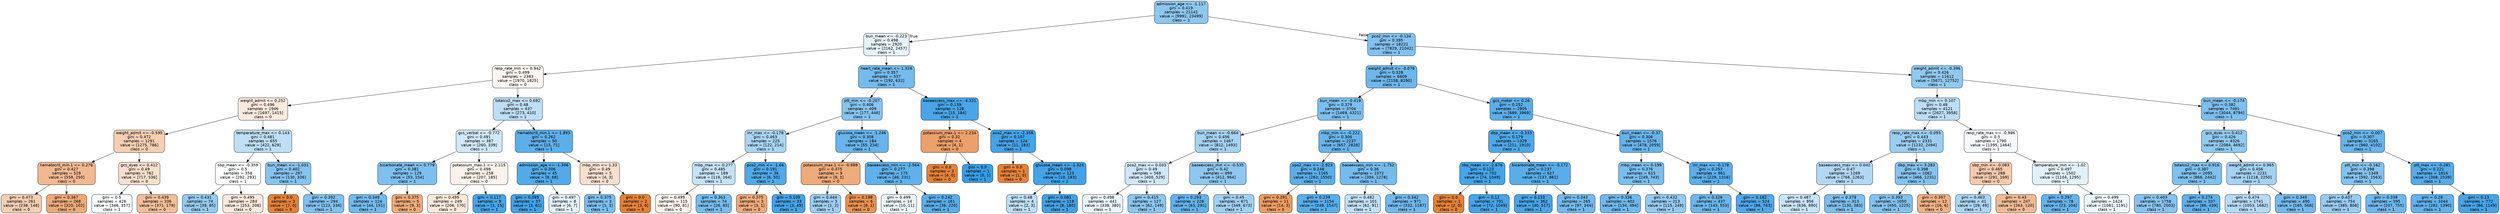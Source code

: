 digraph Tree {
node [shape=box, style="filled, rounded", color="black", fontname="helvetica"] ;
edge [fontname="helvetica"] ;
0 [label="admission_age <= -1.117\ngini = 0.419\nsamples = 21141\nvalue = [9991, 23499]\nclass = 1", fillcolor="#8dc7f0"] ;
1 [label="bun_mean <= -0.223\ngini = 0.498\nsamples = 2920\nvalue = [2162, 2457]\nclass = 1", fillcolor="#e7f3fc"] ;
0 -> 1 [labeldistance=2.5, labelangle=45, headlabel="True"] ;
2 [label="resp_rate_min <= 0.942\ngini = 0.499\nsamples = 2383\nvalue = [1970, 1825]\nclass = 0", fillcolor="#fdf6f0"] ;
1 -> 2 ;
3 [label="weight_admit <= 0.252\ngini = 0.496\nsamples = 1946\nvalue = [1697, 1415]\nclass = 0", fillcolor="#fbeade"] ;
2 -> 3 ;
4 [label="weight_admit <= -0.595\ngini = 0.472\nsamples = 1291\nvalue = [1275, 786]\nclass = 0", fillcolor="#f5cfb3"] ;
3 -> 4 ;
5 [label="hematocrit_min.1 <= 0.278\ngini = 0.427\nsamples = 529\nvalue = [558, 250]\nclass = 0", fillcolor="#f1b992"] ;
4 -> 5 ;
6 [label="gini = 0.473\nsamples = 261\nvalue = [238, 148]\nclass = 0", fillcolor="#f5cfb4"] ;
5 -> 6 ;
7 [label="gini = 0.367\nsamples = 268\nvalue = [320, 102]\nclass = 0", fillcolor="#eda978"] ;
5 -> 7 ;
8 [label="gcs_eyes <= 0.412\ngini = 0.49\nsamples = 762\nvalue = [717, 536]\nclass = 0", fillcolor="#f8dfcd"] ;
4 -> 8 ;
9 [label="gini = 0.5\nsamples = 426\nvalue = [346, 357]\nclass = 1", fillcolor="#f9fcfe"] ;
8 -> 9 ;
10 [label="gini = 0.439\nsamples = 336\nvalue = [371, 179]\nclass = 0", fillcolor="#f2be99"] ;
8 -> 10 ;
11 [label="temperature_max <= 0.143\ngini = 0.481\nsamples = 655\nvalue = [422, 629]\nclass = 1", fillcolor="#bedff6"] ;
3 -> 11 ;
12 [label="sbp_mean <= -0.359\ngini = 0.5\nsamples = 358\nvalue = [292, 293]\nclass = 1", fillcolor="#feffff"] ;
11 -> 12 ;
13 [label="gini = 0.431\nsamples = 74\nvalue = [39, 85]\nclass = 1", fillcolor="#94caf1"] ;
12 -> 13 ;
14 [label="gini = 0.495\nsamples = 284\nvalue = [253, 208]\nclass = 0", fillcolor="#fae9dc"] ;
12 -> 14 ;
15 [label="bun_mean <= -1.031\ngini = 0.402\nsamples = 297\nvalue = [130, 336]\nclass = 1", fillcolor="#86c3ef"] ;
11 -> 15 ;
16 [label="gini = 0.0\nsamples = 3\nvalue = [7, 0]\nclass = 0", fillcolor="#e58139"] ;
15 -> 16 ;
17 [label="gini = 0.392\nsamples = 294\nvalue = [123, 336]\nclass = 1", fillcolor="#81c1ef"] ;
15 -> 17 ;
18 [label="totalco2_max <= 0.692\ngini = 0.48\nsamples = 437\nvalue = [273, 410]\nclass = 1", fillcolor="#bddef6"] ;
2 -> 18 ;
19 [label="gcs_verbal <= -0.772\ngini = 0.491\nsamples = 387\nvalue = [260, 339]\nclass = 1", fillcolor="#d1e8f9"] ;
18 -> 19 ;
20 [label="bicarbonate_mean <= 0.779\ngini = 0.381\nsamples = 129\nvalue = [53, 154]\nclass = 1", fillcolor="#7dbfee"] ;
19 -> 20 ;
21 [label="gini = 0.349\nsamples = 124\nvalue = [44, 151]\nclass = 1", fillcolor="#73baed"] ;
20 -> 21 ;
22 [label="gini = 0.375\nsamples = 5\nvalue = [9, 3]\nclass = 0", fillcolor="#eeab7b"] ;
20 -> 22 ;
23 [label="potassium_max.1 <= 2.115\ngini = 0.498\nsamples = 258\nvalue = [207, 185]\nclass = 0", fillcolor="#fcf2ea"] ;
19 -> 23 ;
24 [label="gini = 0.495\nsamples = 249\nvalue = [206, 170]\nclass = 0", fillcolor="#fae9dc"] ;
23 -> 24 ;
25 [label="gini = 0.117\nsamples = 9\nvalue = [1, 15]\nclass = 1", fillcolor="#46a4e7"] ;
23 -> 25 ;
26 [label="hematocrit_min.1 <= 1.893\ngini = 0.262\nsamples = 50\nvalue = [13, 71]\nclass = 1", fillcolor="#5dafea"] ;
18 -> 26 ;
27 [label="admission_age <= -1.306\ngini = 0.206\nsamples = 45\nvalue = [9, 68]\nclass = 1", fillcolor="#53aae8"] ;
26 -> 27 ;
28 [label="gini = 0.089\nsamples = 37\nvalue = [3, 61]\nclass = 1", fillcolor="#43a2e6"] ;
27 -> 28 ;
29 [label="gini = 0.497\nsamples = 8\nvalue = [6, 7]\nclass = 1", fillcolor="#e3f1fb"] ;
27 -> 29 ;
30 [label="mbp_min <= 1.33\ngini = 0.49\nsamples = 5\nvalue = [4, 3]\nclass = 0", fillcolor="#f8e0ce"] ;
26 -> 30 ;
31 [label="gini = 0.375\nsamples = 3\nvalue = [1, 3]\nclass = 1", fillcolor="#7bbeee"] ;
30 -> 31 ;
32 [label="gini = 0.0\nsamples = 2\nvalue = [3, 0]\nclass = 0", fillcolor="#e58139"] ;
30 -> 32 ;
33 [label="heart_rate_mean <= 1.326\ngini = 0.357\nsamples = 537\nvalue = [192, 632]\nclass = 1", fillcolor="#75bbed"] ;
1 -> 33 ;
34 [label="ptt_min <= -0.207\ngini = 0.406\nsamples = 409\nvalue = [177, 448]\nclass = 1", fillcolor="#87c4ef"] ;
33 -> 34 ;
35 [label="inr_max <= -0.178\ngini = 0.463\nsamples = 225\nvalue = [122, 214]\nclass = 1", fillcolor="#aad5f4"] ;
34 -> 35 ;
36 [label="mbp_max <= 0.277\ngini = 0.485\nsamples = 189\nvalue = [116, 164]\nclass = 1", fillcolor="#c5e2f7"] ;
35 -> 36 ;
37 [label="gini = 0.499\nsamples = 115\nvalue = [90, 81]\nclass = 0", fillcolor="#fcf2eb"] ;
36 -> 37 ;
38 [label="gini = 0.363\nsamples = 74\nvalue = [26, 83]\nclass = 1", fillcolor="#77bced"] ;
36 -> 38 ;
39 [label="pco2_min <= -1.66\ngini = 0.191\nsamples = 36\nvalue = [6, 50]\nclass = 1", fillcolor="#51a9e8"] ;
35 -> 39 ;
40 [label="gini = 0.375\nsamples = 3\nvalue = [3, 1]\nclass = 0", fillcolor="#eeab7b"] ;
39 -> 40 ;
41 [label="gini = 0.109\nsamples = 33\nvalue = [3, 49]\nclass = 1", fillcolor="#45a3e7"] ;
39 -> 41 ;
42 [label="glucose_mean <= -1.246\ngini = 0.308\nsamples = 184\nvalue = [55, 234]\nclass = 1", fillcolor="#68b4eb"] ;
34 -> 42 ;
43 [label="potassium_max.1 <= -0.989\ngini = 0.375\nsamples = 9\nvalue = [9, 3]\nclass = 0", fillcolor="#eeab7b"] ;
42 -> 43 ;
44 [label="gini = 0.444\nsamples = 3\nvalue = [1, 2]\nclass = 1", fillcolor="#9ccef2"] ;
43 -> 44 ;
45 [label="gini = 0.198\nsamples = 6\nvalue = [8, 1]\nclass = 0", fillcolor="#e89152"] ;
43 -> 45 ;
46 [label="baseexcess_min <= -2.564\ngini = 0.277\nsamples = 175\nvalue = [46, 231]\nclass = 1", fillcolor="#60b1ea"] ;
42 -> 46 ;
47 [label="gini = 0.499\nsamples = 14\nvalue = [10, 11]\nclass = 1", fillcolor="#edf6fd"] ;
46 -> 47 ;
48 [label="gini = 0.242\nsamples = 161\nvalue = [36, 220]\nclass = 1", fillcolor="#59ade9"] ;
46 -> 48 ;
49 [label="baseexcess_max <= -4.331\ngini = 0.139\nsamples = 128\nvalue = [15, 184]\nclass = 1", fillcolor="#49a5e7"] ;
33 -> 49 ;
50 [label="potassium_max.1 <= 2.234\ngini = 0.32\nsamples = 4\nvalue = [4, 1]\nclass = 0", fillcolor="#eca06a"] ;
49 -> 50 ;
51 [label="gini = 0.0\nsamples = 3\nvalue = [4, 0]\nclass = 0", fillcolor="#e58139"] ;
50 -> 51 ;
52 [label="gini = 0.0\nsamples = 1\nvalue = [0, 1]\nclass = 1", fillcolor="#399de5"] ;
50 -> 52 ;
53 [label="pco2_max <= -2.358\ngini = 0.107\nsamples = 124\nvalue = [11, 183]\nclass = 1", fillcolor="#45a3e7"] ;
49 -> 53 ;
54 [label="gini = 0.0\nsamples = 1\nvalue = [1, 0]\nclass = 0", fillcolor="#e58139"] ;
53 -> 54 ;
55 [label="glucose_mean <= -1.324\ngini = 0.098\nsamples = 123\nvalue = [10, 183]\nclass = 1", fillcolor="#44a2e6"] ;
53 -> 55 ;
56 [label="gini = 0.48\nsamples = 4\nvalue = [2, 3]\nclass = 1", fillcolor="#bddef6"] ;
55 -> 56 ;
57 [label="gini = 0.081\nsamples = 119\nvalue = [8, 180]\nclass = 1", fillcolor="#42a1e6"] ;
55 -> 57 ;
58 [label="pco2_min <= -0.134\ngini = 0.395\nsamples = 18221\nvalue = [7829, 21042]\nclass = 1", fillcolor="#83c1ef"] ;
0 -> 58 [labeldistance=2.5, labelangle=-45, headlabel="False"] ;
59 [label="weight_admit <= -0.076\ngini = 0.328\nsamples = 6609\nvalue = [2158, 8290]\nclass = 1", fillcolor="#6db7ec"] ;
58 -> 59 ;
60 [label="bun_mean <= -0.419\ngini = 0.379\nsamples = 3704\nvalue = [1469, 4321]\nclass = 1", fillcolor="#7cbeee"] ;
59 -> 60 ;
61 [label="bun_mean <= -0.664\ngini = 0.456\nsamples = 1467\nvalue = [812, 1493]\nclass = 1", fillcolor="#a5d2f3"] ;
60 -> 61 ;
62 [label="pco2_max <= 0.033\ngini = 0.49\nsamples = 568\nvalue = [400, 529]\nclass = 1", fillcolor="#cfe7f9"] ;
61 -> 62 ;
63 [label="gini = 0.498\nsamples = 441\nvalue = [338, 380]\nclass = 1", fillcolor="#e9f4fc"] ;
62 -> 63 ;
64 [label="gini = 0.415\nsamples = 127\nvalue = [62, 149]\nclass = 1", fillcolor="#8bc6f0"] ;
62 -> 64 ;
65 [label="baseexcess_min <= -0.535\ngini = 0.42\nsamples = 899\nvalue = [412, 964]\nclass = 1", fillcolor="#8ec7f0"] ;
61 -> 65 ;
66 [label="gini = 0.293\nsamples = 228\nvalue = [63, 291]\nclass = 1", fillcolor="#64b2eb"] ;
65 -> 66 ;
67 [label="gini = 0.45\nsamples = 671\nvalue = [349, 673]\nclass = 1", fillcolor="#a0d0f2"] ;
65 -> 67 ;
68 [label="mbp_min <= -0.222\ngini = 0.306\nsamples = 2237\nvalue = [657, 2828]\nclass = 1", fillcolor="#67b4eb"] ;
60 -> 68 ;
69 [label="spo2_max <= -2.923\ngini = 0.248\nsamples = 1165\nvalue = [263, 1550]\nclass = 1", fillcolor="#5baee9"] ;
68 -> 69 ;
70 [label="gini = 0.291\nsamples = 11\nvalue = [14, 3]\nclass = 0", fillcolor="#eb9c63"] ;
69 -> 70 ;
71 [label="gini = 0.239\nsamples = 1154\nvalue = [249, 1547]\nclass = 1", fillcolor="#59ade9"] ;
69 -> 71 ;
72 [label="baseexcess_min <= -1.752\ngini = 0.36\nsamples = 1072\nvalue = [394, 1278]\nclass = 1", fillcolor="#76bbed"] ;
68 -> 72 ;
73 [label="gini = 0.482\nsamples = 101\nvalue = [62, 91]\nclass = 1", fillcolor="#c0e0f7"] ;
72 -> 73 ;
74 [label="gini = 0.342\nsamples = 971\nvalue = [332, 1187]\nclass = 1", fillcolor="#70b8ec"] ;
72 -> 74 ;
75 [label="gcs_motor <= 0.26\ngini = 0.252\nsamples = 2905\nvalue = [689, 3969]\nclass = 1", fillcolor="#5baeea"] ;
59 -> 75 ;
76 [label="dbp_mean <= -0.333\ngini = 0.179\nsamples = 1329\nvalue = [211, 1910]\nclass = 1", fillcolor="#4fa8e8"] ;
75 -> 76 ;
77 [label="sbp_mean <= -2.676\ngini = 0.123\nsamples = 702\nvalue = [74, 1049]\nclass = 1", fillcolor="#47a4e7"] ;
76 -> 77 ;
78 [label="gini = 0.0\nsamples = 1\nvalue = [2, 0]\nclass = 0", fillcolor="#e58139"] ;
77 -> 78 ;
79 [label="gini = 0.12\nsamples = 701\nvalue = [72, 1049]\nclass = 1", fillcolor="#47a4e7"] ;
77 -> 79 ;
80 [label="bicarbonate_mean <= -0.172\ngini = 0.237\nsamples = 627\nvalue = [137, 861]\nclass = 1", fillcolor="#59ade9"] ;
76 -> 80 ;
81 [label="gini = 0.133\nsamples = 362\nvalue = [40, 517]\nclass = 1", fillcolor="#48a5e7"] ;
80 -> 81 ;
82 [label="gini = 0.343\nsamples = 265\nvalue = [97, 344]\nclass = 1", fillcolor="#71b9ec"] ;
80 -> 82 ;
83 [label="bun_mean <= -0.37\ngini = 0.306\nsamples = 1576\nvalue = [478, 2059]\nclass = 1", fillcolor="#67b4eb"] ;
75 -> 83 ;
84 [label="mbp_mean <= 0.199\ngini = 0.376\nsamples = 615\nvalue = [249, 743]\nclass = 1", fillcolor="#7bbeee"] ;
83 -> 84 ;
85 [label="gini = 0.336\nsamples = 402\nvalue = [134, 494]\nclass = 1", fillcolor="#6fb8ec"] ;
84 -> 85 ;
86 [label="gini = 0.432\nsamples = 213\nvalue = [115, 249]\nclass = 1", fillcolor="#94caf1"] ;
84 -> 86 ;
87 [label="inr_max <= -0.178\ngini = 0.253\nsamples = 961\nvalue = [229, 1316]\nclass = 1", fillcolor="#5baeea"] ;
83 -> 87 ;
88 [label="gini = 0.326\nsamples = 437\nvalue = [143, 553]\nclass = 1", fillcolor="#6cb6ec"] ;
87 -> 88 ;
89 [label="gini = 0.182\nsamples = 524\nvalue = [86, 763]\nclass = 1", fillcolor="#4fa8e8"] ;
87 -> 89 ;
90 [label="weight_admit <= -0.396\ngini = 0.426\nsamples = 11612\nvalue = [5671, 12752]\nclass = 1", fillcolor="#91c9f1"] ;
58 -> 90 ;
91 [label="mbp_min <= 0.107\ngini = 0.48\nsamples = 4121\nvalue = [2627, 3958]\nclass = 1", fillcolor="#bcdef6"] ;
90 -> 91 ;
92 [label="resp_rate_max <= -0.093\ngini = 0.443\nsamples = 2331\nvalue = [1232, 2494]\nclass = 1", fillcolor="#9bcdf2"] ;
91 -> 92 ;
93 [label="baseexcess_max <= 0.042\ngini = 0.47\nsamples = 1269\nvalue = [766, 1263]\nclass = 1", fillcolor="#b1d8f5"] ;
92 -> 93 ;
94 [label="gini = 0.487\nsamples = 956\nvalue = [636, 880]\nclass = 1", fillcolor="#c8e4f8"] ;
93 -> 94 ;
95 [label="gini = 0.378\nsamples = 313\nvalue = [130, 383]\nclass = 1", fillcolor="#7cbeee"] ;
93 -> 95 ;
96 [label="dbp_max <= 3.283\ngini = 0.398\nsamples = 1062\nvalue = [466, 1231]\nclass = 1", fillcolor="#84c2ef"] ;
92 -> 96 ;
97 [label="gini = 0.393\nsamples = 1050\nvalue = [450, 1225]\nclass = 1", fillcolor="#82c1ef"] ;
96 -> 97 ;
98 [label="gini = 0.397\nsamples = 12\nvalue = [16, 6]\nclass = 0", fillcolor="#efb083"] ;
96 -> 98 ;
99 [label="resp_rate_max <= -0.986\ngini = 0.5\nsamples = 1790\nvalue = [1395, 1464]\nclass = 1", fillcolor="#f6fafe"] ;
91 -> 99 ;
100 [label="sbp_min <= -0.083\ngini = 0.465\nsamples = 288\nvalue = [291, 169]\nclass = 0", fillcolor="#f4caac"] ;
99 -> 100 ;
101 [label="gini = 0.463\nsamples = 41\nvalue = [28, 49]\nclass = 1", fillcolor="#aad5f4"] ;
100 -> 101 ;
102 [label="gini = 0.43\nsamples = 247\nvalue = [263, 120]\nclass = 0", fillcolor="#f1ba93"] ;
100 -> 102 ;
103 [label="temperature_min <= -1.02\ngini = 0.497\nsamples = 1502\nvalue = [1104, 1295]\nclass = 1", fillcolor="#e2f1fb"] ;
99 -> 103 ;
104 [label="gini = 0.297\nsamples = 78\nvalue = [23, 104]\nclass = 1", fillcolor="#65b3eb"] ;
103 -> 104 ;
105 [label="gini = 0.499\nsamples = 1424\nvalue = [1081, 1191]\nclass = 1", fillcolor="#edf6fd"] ;
103 -> 105 ;
106 [label="bun_mean <= -0.174\ngini = 0.382\nsamples = 7491\nvalue = [3044, 8794]\nclass = 1", fillcolor="#7ebfee"] ;
90 -> 106 ;
107 [label="gcs_eyes <= 0.412\ngini = 0.426\nsamples = 4326\nvalue = [2084, 4692]\nclass = 1", fillcolor="#91c9f1"] ;
106 -> 107 ;
108 [label="totalco2_max <= 0.916\ngini = 0.387\nsamples = 2095\nvalue = [866, 2442]\nclass = 1", fillcolor="#7fc0ee"] ;
107 -> 108 ;
109 [label="gini = 0.403\nsamples = 1758\nvalue = [780, 2003]\nclass = 1", fillcolor="#86c3ef"] ;
108 -> 109 ;
110 [label="gini = 0.274\nsamples = 337\nvalue = [86, 439]\nclass = 1", fillcolor="#60b0ea"] ;
108 -> 110 ;
111 [label="weight_admit <= 0.965\ngini = 0.456\nsamples = 2231\nvalue = [1218, 2250]\nclass = 1", fillcolor="#a4d2f3"] ;
107 -> 111 ;
112 [label="gini = 0.474\nsamples = 1741\nvalue = [1053, 1682]\nclass = 1", fillcolor="#b5daf5"] ;
111 -> 112 ;
113 [label="gini = 0.349\nsamples = 490\nvalue = [165, 568]\nclass = 1", fillcolor="#73b9ed"] ;
111 -> 113 ;
114 [label="pco2_min <= -0.007\ngini = 0.307\nsamples = 3165\nvalue = [960, 4102]\nclass = 1", fillcolor="#67b4eb"] ;
106 -> 114 ;
115 [label="ptt_min <= -0.162\ngini = 0.398\nsamples = 1349\nvalue = [592, 1563]\nclass = 1", fillcolor="#84c2ef"] ;
114 -> 115 ;
116 [label="gini = 0.437\nsamples = 754\nvalue = [385, 808]\nclass = 1", fillcolor="#97ccf1"] ;
115 -> 116 ;
117 [label="gini = 0.338\nsamples = 595\nvalue = [207, 755]\nclass = 1", fillcolor="#6fb8ec"] ;
115 -> 117 ;
118 [label="ptt_max <= -0.281\ngini = 0.221\nsamples = 1816\nvalue = [368, 2539]\nclass = 1", fillcolor="#56abe9"] ;
114 -> 118 ;
119 [label="gini = 0.28\nsamples = 1044\nvalue = [282, 1390]\nclass = 1", fillcolor="#61b1ea"] ;
118 -> 119 ;
120 [label="gini = 0.13\nsamples = 772\nvalue = [86, 1149]\nclass = 1", fillcolor="#48a4e7"] ;
118 -> 120 ;
}
